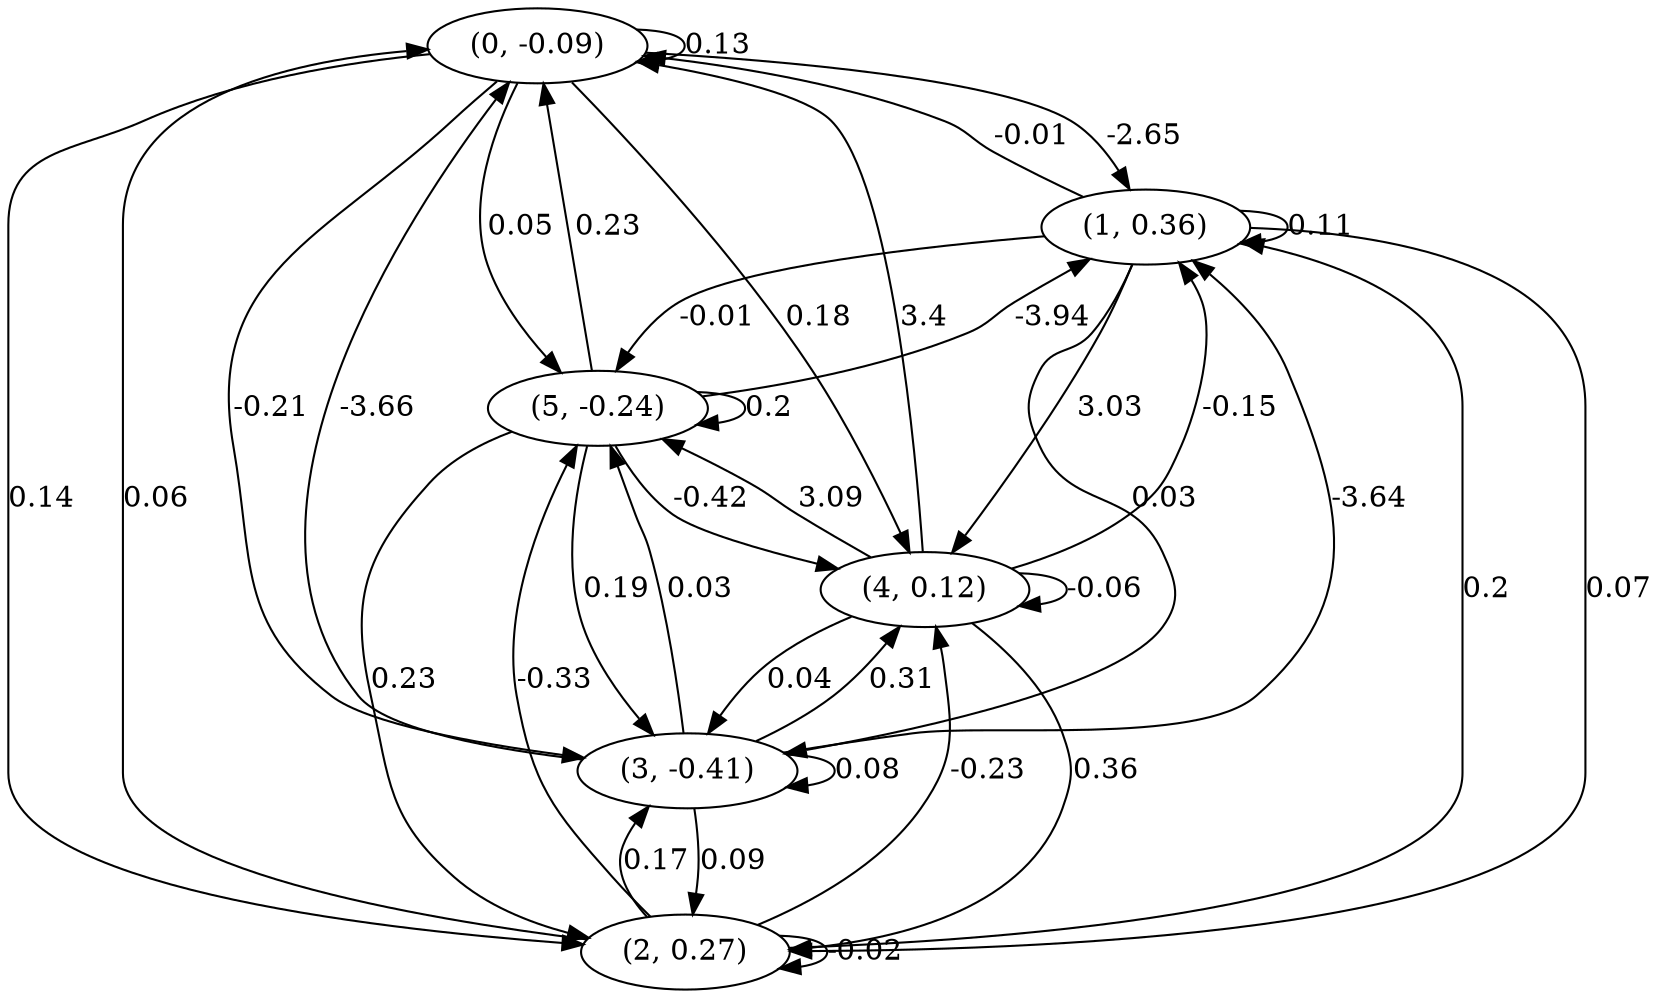 digraph {
    0 [ label = "(0, -0.09)" ]
    1 [ label = "(1, 0.36)" ]
    2 [ label = "(2, 0.27)" ]
    3 [ label = "(3, -0.41)" ]
    4 [ label = "(4, 0.12)" ]
    5 [ label = "(5, -0.24)" ]
    0 -> 0 [ label = "0.13" ]
    1 -> 1 [ label = "0.11" ]
    2 -> 2 [ label = "-0.02" ]
    3 -> 3 [ label = "0.08" ]
    4 -> 4 [ label = "-0.06" ]
    5 -> 5 [ label = "0.2" ]
    1 -> 0 [ label = "-0.01" ]
    2 -> 0 [ label = "0.06" ]
    3 -> 0 [ label = "-3.66" ]
    4 -> 0 [ label = "3.4" ]
    5 -> 0 [ label = "0.23" ]
    0 -> 1 [ label = "-2.65" ]
    2 -> 1 [ label = "0.2" ]
    3 -> 1 [ label = "-3.64" ]
    4 -> 1 [ label = "-0.15" ]
    5 -> 1 [ label = "-3.94" ]
    0 -> 2 [ label = "0.14" ]
    1 -> 2 [ label = "0.07" ]
    3 -> 2 [ label = "0.09" ]
    4 -> 2 [ label = "0.36" ]
    5 -> 2 [ label = "0.23" ]
    0 -> 3 [ label = "-0.21" ]
    1 -> 3 [ label = "0.03" ]
    2 -> 3 [ label = "0.17" ]
    4 -> 3 [ label = "0.04" ]
    5 -> 3 [ label = "0.19" ]
    0 -> 4 [ label = "0.18" ]
    1 -> 4 [ label = "3.03" ]
    2 -> 4 [ label = "-0.23" ]
    3 -> 4 [ label = "0.31" ]
    5 -> 4 [ label = "-0.42" ]
    0 -> 5 [ label = "0.05" ]
    1 -> 5 [ label = "-0.01" ]
    2 -> 5 [ label = "-0.33" ]
    3 -> 5 [ label = "0.03" ]
    4 -> 5 [ label = "3.09" ]
}

